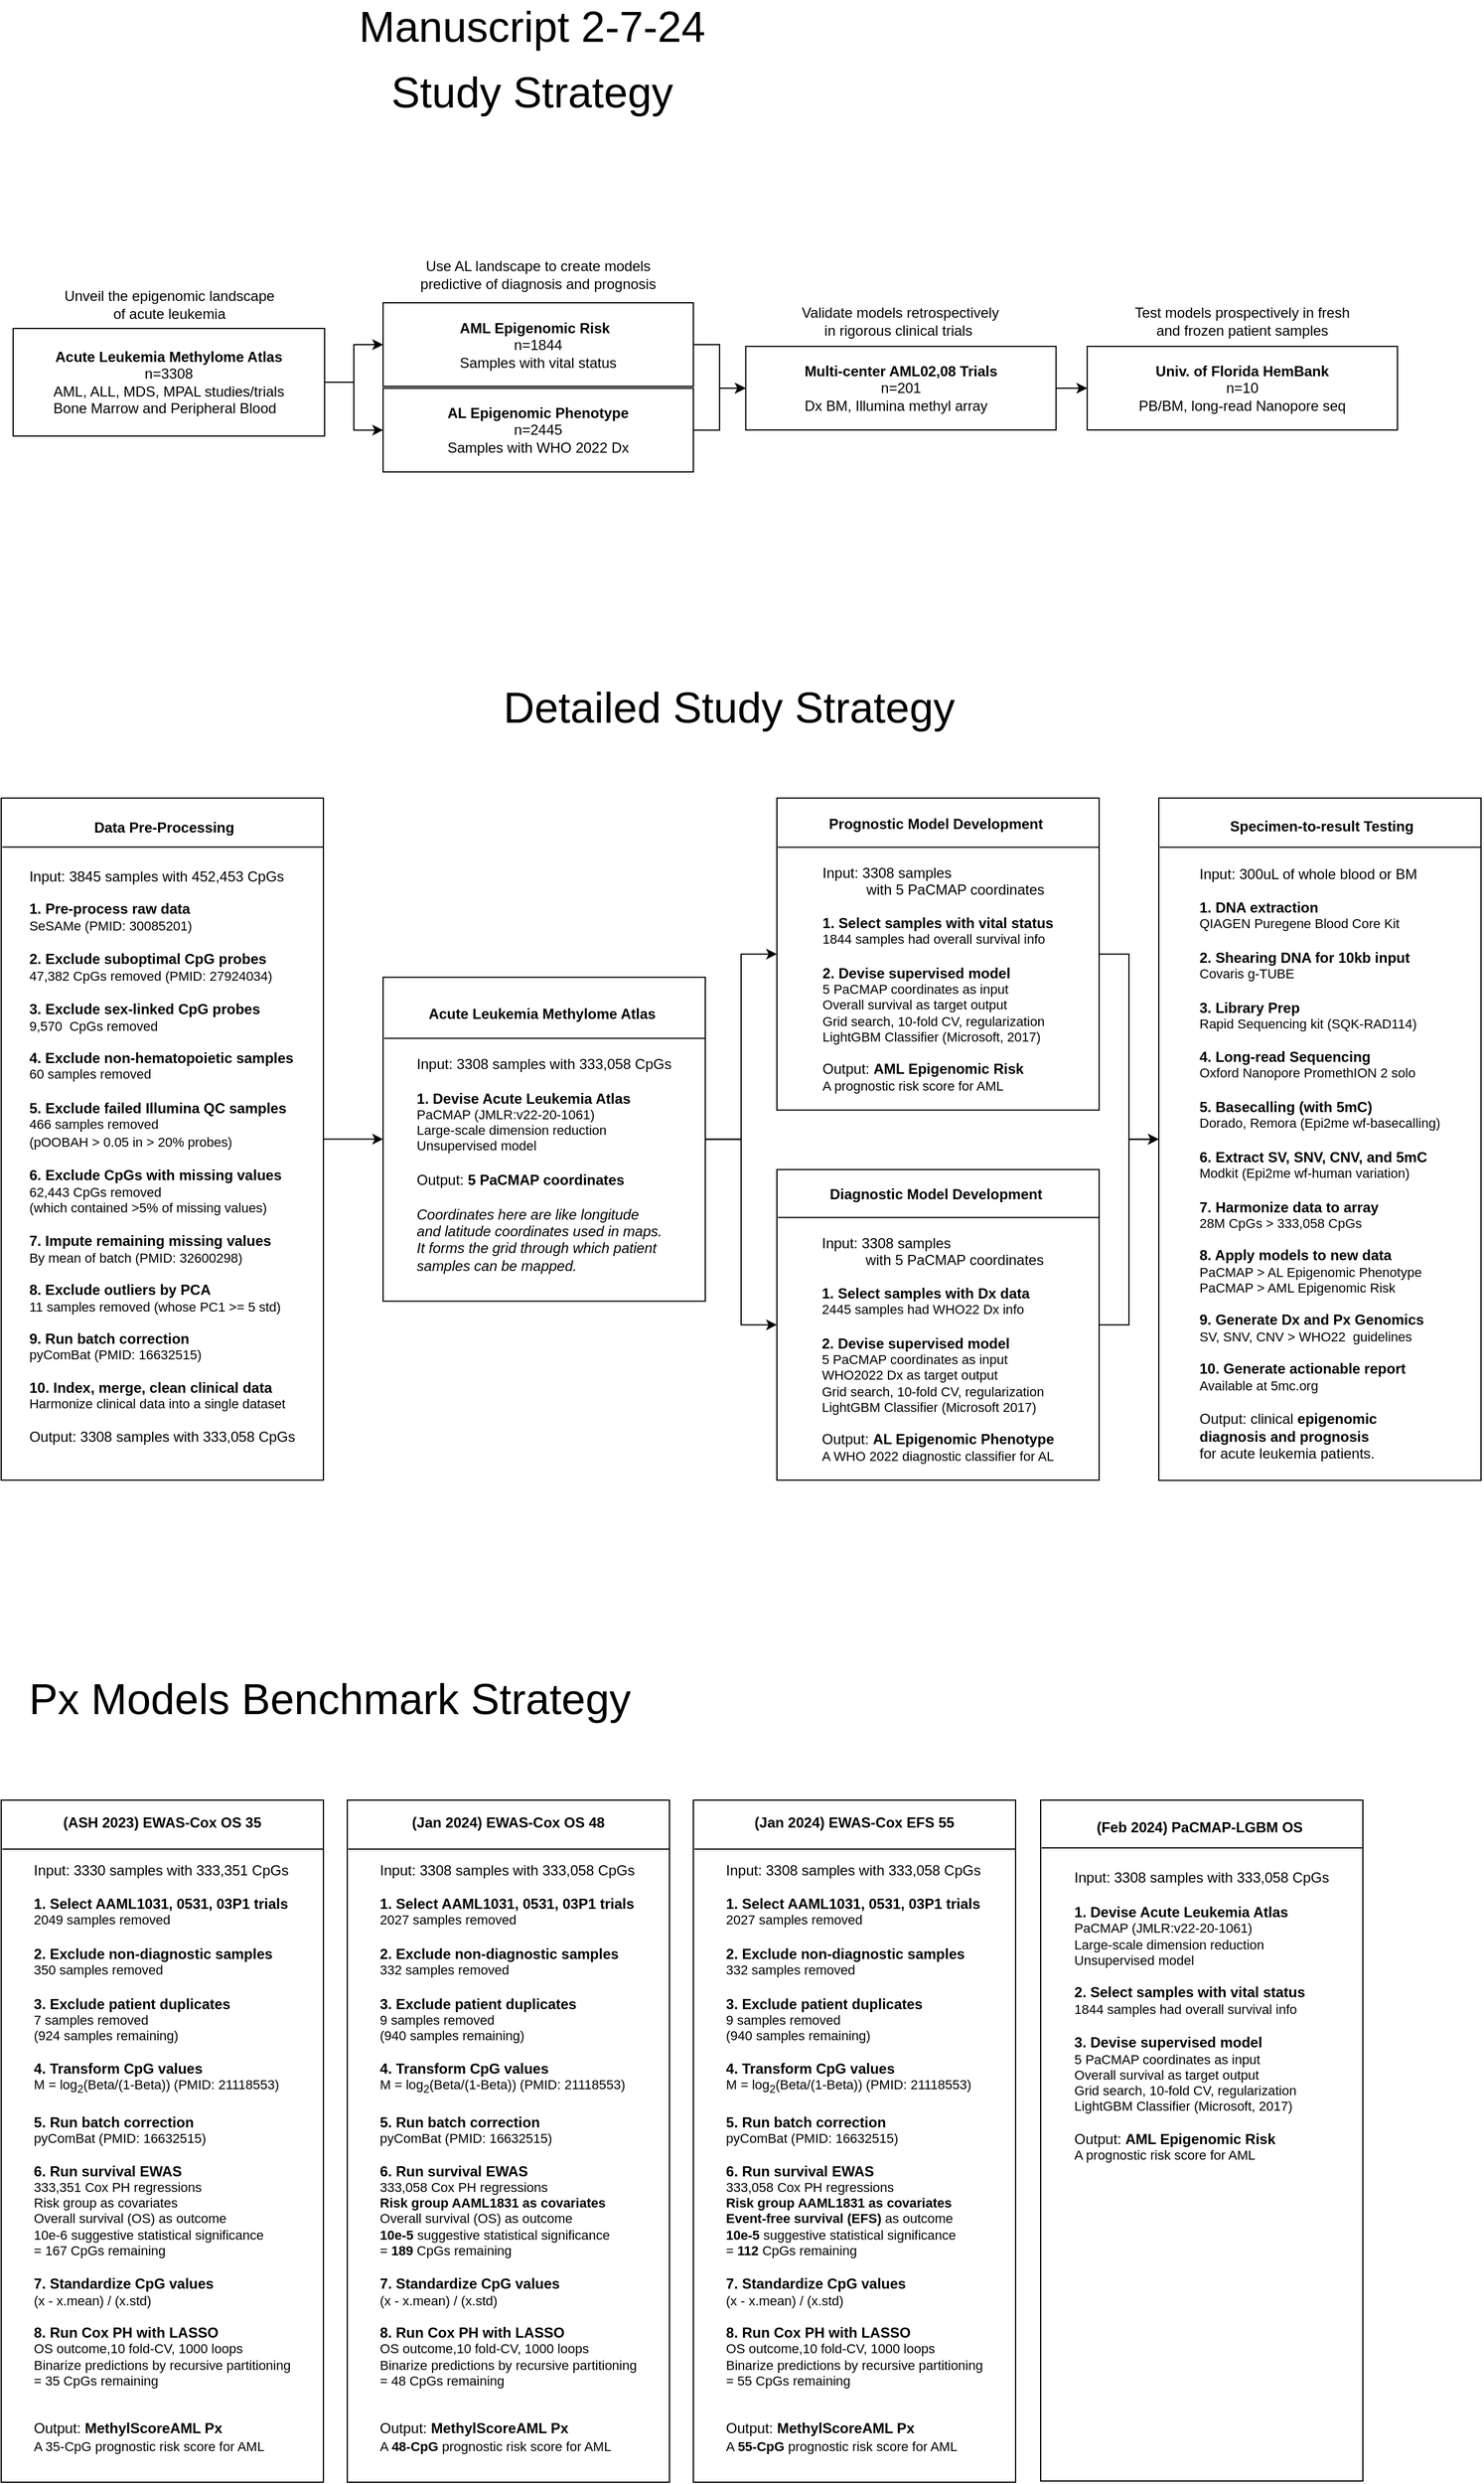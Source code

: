 <mxfile compressed="false" version="23.0.2" type="device">
  <diagram id="prtHgNgQTEPvFCAcTncT" name="Page-1">
    <mxGraphModel dx="-5793" dy="-1764" grid="1" gridSize="10" guides="1" tooltips="1" connect="1" arrows="1" fold="1" page="1" pageScale="1" pageWidth="1169" pageHeight="827" math="1" shadow="0">
      <root>
        <mxCell id="0" />
        <mxCell id="1" parent="0" />
        <mxCell id="RfiaX51ck18fG0xROHYH-11" value="&lt;span style=&quot;font-size: 36px;&quot;&gt;Manuscript 2-7-24&lt;/span&gt;" style="text;html=1;strokeColor=none;fillColor=none;align=center;verticalAlign=middle;whiteSpace=wrap;rounded=0;" parent="1" vertex="1">
          <mxGeometry x="7340" y="2550.0" width="330" height="30" as="geometry" />
        </mxCell>
        <mxCell id="RfiaX51ck18fG0xROHYH-14" value="&lt;span style=&quot;font-size: 36px;&quot;&gt;Study Strategy&lt;/span&gt;" style="text;html=1;strokeColor=none;fillColor=none;align=center;verticalAlign=middle;whiteSpace=wrap;rounded=0;" parent="1" vertex="1">
          <mxGeometry x="7340" y="2605.0" width="330" height="30" as="geometry" />
        </mxCell>
        <mxCell id="RfiaX51ck18fG0xROHYH-56" value="" style="edgeStyle=orthogonalEdgeStyle;rounded=0;orthogonalLoop=1;jettySize=auto;html=1;" parent="1" source="RfiaX51ck18fG0xROHYH-53" target="RfiaX51ck18fG0xROHYH-55" edge="1">
          <mxGeometry relative="1" as="geometry" />
        </mxCell>
        <mxCell id="RfiaX51ck18fG0xROHYH-53" value="&lt;div style=&quot;&quot;&gt;&lt;div style=&quot;&quot;&gt;&lt;div style=&quot;font-size: 11px;&quot;&gt;&lt;span style=&quot;text-align: justify; background-color: initial; font-size: 12px;&quot;&gt;&lt;b&gt;Acute Leukemia Methylome Atlas&lt;/b&gt;&lt;/span&gt;&lt;/div&gt;&lt;div style=&quot;font-size: 11px;&quot;&gt;&lt;span style=&quot;text-align: justify; background-color: initial; font-size: 12px;&quot;&gt;n=3308&lt;/span&gt;&lt;/div&gt;&lt;div style=&quot;font-size: 11px;&quot;&gt;&lt;span style=&quot;text-align: justify; background-color: initial; font-size: 12px;&quot;&gt;AML, ALL, MDS, MPAL studies/trials&lt;/span&gt;&lt;br&gt;&lt;/div&gt;&lt;div style=&quot;text-align: justify;&quot;&gt;&lt;div style=&quot;font-size: 11px;&quot;&gt;&lt;span style=&quot;font-size: 12px;&quot;&gt;Bone Marrow and Peripheral Blood&amp;nbsp;&lt;/span&gt;&lt;/div&gt;&lt;/div&gt;&lt;/div&gt;&lt;/div&gt;" style="rounded=0;whiteSpace=wrap;html=1;align=center;" parent="1" vertex="1">
          <mxGeometry x="7070" y="2817.96" width="261" height="90.09" as="geometry" />
        </mxCell>
        <mxCell id="RfiaX51ck18fG0xROHYH-57" value="" style="edgeStyle=orthogonalEdgeStyle;rounded=0;orthogonalLoop=1;jettySize=auto;html=1;" parent="1" source="RfiaX51ck18fG0xROHYH-53" target="RfiaX51ck18fG0xROHYH-54" edge="1">
          <mxGeometry relative="1" as="geometry" />
        </mxCell>
        <mxCell id="RfiaX51ck18fG0xROHYH-60" value="" style="edgeStyle=orthogonalEdgeStyle;rounded=0;orthogonalLoop=1;jettySize=auto;html=1;" parent="1" source="RfiaX51ck18fG0xROHYH-54" target="RfiaX51ck18fG0xROHYH-58" edge="1">
          <mxGeometry relative="1" as="geometry" />
        </mxCell>
        <mxCell id="RfiaX51ck18fG0xROHYH-54" value="&lt;div style=&quot;&quot;&gt;&lt;div style=&quot;&quot;&gt;&lt;div style=&quot;text-align: justify;&quot;&gt;&lt;b&gt;AML Epigenomic Risk&lt;/b&gt;&lt;/div&gt;&lt;div style=&quot;&quot;&gt;n=1844&lt;b&gt;&lt;br&gt;&lt;/b&gt;&lt;/div&gt;&lt;div style=&quot;font-size: 11px; text-align: left;&quot;&gt;&lt;span style=&quot;font-size: 12px; text-align: justify; background-color: initial;&quot;&gt;Samples with vital status&lt;/span&gt;&lt;/div&gt;&lt;/div&gt;&lt;/div&gt;" style="rounded=0;whiteSpace=wrap;html=1;align=center;" parent="1" vertex="1">
          <mxGeometry x="7380" y="2796.5" width="260" height="70" as="geometry" />
        </mxCell>
        <mxCell id="RfiaX51ck18fG0xROHYH-61" value="" style="edgeStyle=orthogonalEdgeStyle;rounded=0;orthogonalLoop=1;jettySize=auto;html=1;" parent="1" source="RfiaX51ck18fG0xROHYH-55" target="RfiaX51ck18fG0xROHYH-58" edge="1">
          <mxGeometry relative="1" as="geometry" />
        </mxCell>
        <mxCell id="RfiaX51ck18fG0xROHYH-55" value="&lt;div style=&quot;&quot;&gt;&lt;div style=&quot;&quot;&gt;&lt;div style=&quot;font-size: 11px; text-align: justify;&quot;&gt;&lt;b&gt;&lt;font style=&quot;font-size: 12px;&quot;&gt;AL Epigenomic Phenotype&lt;/font&gt;&lt;/b&gt;&lt;/div&gt;&lt;div style=&quot;&quot;&gt;&lt;div style=&quot;&quot;&gt;&lt;span style=&quot;background-color: initial;&quot;&gt;n=2445&lt;/span&gt;&lt;/div&gt;&lt;div style=&quot;&quot;&gt;Samples with WHO 2022 Dx&lt;/div&gt;&lt;/div&gt;&lt;/div&gt;&lt;/div&gt;" style="rounded=0;whiteSpace=wrap;html=1;align=center;" parent="1" vertex="1">
          <mxGeometry x="7380" y="2868.05" width="260" height="70" as="geometry" />
        </mxCell>
        <mxCell id="RfiaX51ck18fG0xROHYH-62" value="" style="edgeStyle=orthogonalEdgeStyle;rounded=0;orthogonalLoop=1;jettySize=auto;html=1;" parent="1" source="RfiaX51ck18fG0xROHYH-58" target="RfiaX51ck18fG0xROHYH-59" edge="1">
          <mxGeometry relative="1" as="geometry" />
        </mxCell>
        <mxCell id="RfiaX51ck18fG0xROHYH-58" value="&lt;div style=&quot;&quot;&gt;&lt;div style=&quot;&quot;&gt;&lt;div style=&quot;font-size: 11px;&quot;&gt;&lt;span style=&quot;font-size: 12px; text-align: justify; background-color: initial;&quot;&gt;&lt;b&gt;Multi-center AML02,08 Trials&lt;/b&gt;&lt;/span&gt;&lt;br&gt;&lt;/div&gt;&lt;div style=&quot;font-size: 11px;&quot;&gt;&lt;span style=&quot;font-size: 12px; text-align: justify; background-color: initial;&quot;&gt;n=201&lt;/span&gt;&lt;/div&gt;&lt;div style=&quot;text-align: justify;&quot;&gt;&lt;div style=&quot;font-size: 11px;&quot;&gt;&lt;font style=&quot;font-size: 12px;&quot;&gt;Dx BM,&amp;nbsp;&lt;/font&gt;&lt;span style=&quot;font-size: 12px; background-color: initial;&quot;&gt;Illumina methyl array&lt;/span&gt;&lt;/div&gt;&lt;/div&gt;&lt;/div&gt;&lt;/div&gt;" style="rounded=0;whiteSpace=wrap;html=1;align=center;" parent="1" vertex="1">
          <mxGeometry x="7683.88" y="2832.96" width="260" height="70" as="geometry" />
        </mxCell>
        <mxCell id="RfiaX51ck18fG0xROHYH-59" value="&lt;div style=&quot;&quot;&gt;&lt;div style=&quot;&quot;&gt;&lt;div style=&quot;&quot;&gt;&lt;b&gt;Univ. of Florida HemBank&lt;/b&gt;&lt;/div&gt;&lt;div style=&quot;&quot;&gt;n=10&lt;/div&gt;&lt;div style=&quot;text-align: justify;&quot;&gt;&lt;div style=&quot;font-size: 11px;&quot;&gt;&lt;font style=&quot;font-size: 12px;&quot;&gt;PB/BM, long-read Nanopore seq&lt;/font&gt;&lt;/div&gt;&lt;/div&gt;&lt;/div&gt;&lt;/div&gt;" style="rounded=0;whiteSpace=wrap;html=1;align=center;" parent="1" vertex="1">
          <mxGeometry x="7970" y="2832.96" width="260" height="70" as="geometry" />
        </mxCell>
        <mxCell id="WusMIFzBygcmgUizYu5A-5" value="" style="edgeStyle=orthogonalEdgeStyle;rounded=0;orthogonalLoop=1;jettySize=auto;html=1;" parent="1" source="RfiaX51ck18fG0xROHYH-67" target="WusMIFzBygcmgUizYu5A-1" edge="1">
          <mxGeometry relative="1" as="geometry" />
        </mxCell>
        <mxCell id="RfiaX51ck18fG0xROHYH-67" value="&lt;div style=&quot;text-align: justify;&quot;&gt;&lt;div&gt;&lt;div style=&quot;text-align: center;&quot;&gt;&lt;b&gt;&lt;font style=&quot;font-size: 12px;&quot;&gt;&amp;nbsp;Data Pre-Processing&lt;/font&gt;&lt;/b&gt;&lt;/div&gt;&lt;/div&gt;&lt;/div&gt;&lt;div style=&quot;text-align: left;&quot;&gt;&lt;br&gt;&lt;/div&gt;&lt;div style=&quot;text-align: left;&quot;&gt;&lt;br&gt;&lt;/div&gt;&lt;div style=&quot;text-align: left;&quot;&gt;&lt;font style=&quot;font-size: 12px;&quot;&gt;Input: 3845 samples with&amp;nbsp;&lt;span style=&quot;background-color: initial;&quot;&gt;452,453 CpGs&lt;/span&gt;&lt;/font&gt;&lt;/div&gt;&lt;div style=&quot;text-align: left;&quot;&gt;&lt;span style=&quot;background-color: initial;&quot;&gt;&lt;br&gt;&lt;/span&gt;&lt;/div&gt;&lt;div style=&quot;text-align: left;&quot;&gt;&lt;font style=&quot;font-size: 12px;&quot;&gt;&lt;b style=&quot;background-color: initial;&quot;&gt;1.&amp;nbsp;&lt;/b&gt;&lt;b style=&quot;background-color: initial;&quot;&gt;&lt;font style=&quot;&quot;&gt;Pre-process raw data&lt;/font&gt;&lt;/b&gt;&lt;/font&gt;&lt;br&gt;&lt;/div&gt;&lt;div&gt;&lt;div style=&quot;text-align: left;&quot;&gt;&lt;span style=&quot;background-color: initial;&quot;&gt;&lt;font style=&quot;font-size: 11px;&quot;&gt;SeSAMe (PMID: 30085201)&lt;/font&gt;&lt;/span&gt;&lt;/div&gt;&lt;div style=&quot;text-align: left;&quot;&gt;&lt;span style=&quot;font-size: 12px;&quot;&gt;&lt;br&gt;&lt;/span&gt;&lt;/div&gt;&lt;div style=&quot;&quot;&gt;&lt;div style=&quot;text-align: left;&quot;&gt;&lt;font style=&quot;font-size: 12px;&quot;&gt;&lt;b style=&quot;&quot;&gt;2.&amp;nbsp;&lt;/b&gt;&lt;b style=&quot;background-color: initial;&quot;&gt;Exclude suboptimal CpG probes&lt;/b&gt;&lt;/font&gt;&lt;/div&gt;&lt;div style=&quot;text-align: left;&quot;&gt;&lt;font style=&quot;font-size: 11px;&quot;&gt;47,382 CpGs removed&amp;nbsp;&lt;span style=&quot;background-color: initial;&quot;&gt;(PMID: 27924034)&lt;/span&gt;&lt;/font&gt;&lt;/div&gt;&lt;div&gt;&lt;span style=&quot;background-color: initial; font-size: 12px;&quot;&gt;&lt;br&gt;&lt;/span&gt;&lt;/div&gt;&lt;div&gt;&lt;div style=&quot;text-align: left;&quot;&gt;&lt;font size=&quot;1&quot;&gt;&lt;b style=&quot;font-size: 12px;&quot;&gt;3.&amp;nbsp;&lt;/b&gt;&lt;/font&gt;&lt;b style=&quot;background-color: initial; font-size: 12px;&quot;&gt;Exclude sex-linked CpG probes&lt;/b&gt;&lt;/div&gt;&lt;div style=&quot;text-align: left;&quot;&gt;&lt;font style=&quot;font-size: 11px;&quot;&gt;9,570&amp;nbsp; CpGs&amp;nbsp;&lt;/font&gt;removed&lt;/div&gt;&lt;/div&gt;&lt;div style=&quot;text-align: left;&quot;&gt;&lt;br&gt;&lt;/div&gt;&lt;div style=&quot;text-align: left;&quot;&gt;&lt;div&gt;&lt;b style=&quot;&quot;&gt;&lt;font style=&quot;font-size: 12px;&quot;&gt;4. Exclude non-hematopoietic samples&lt;/font&gt;&lt;/b&gt;&lt;/div&gt;&lt;div&gt;&lt;font style=&quot;font-size: 11px;&quot;&gt;60 samples&amp;nbsp;&lt;/font&gt;removed&lt;/div&gt;&lt;/div&gt;&lt;div&gt;&lt;span style=&quot;font-size: 12px;&quot;&gt;&lt;br&gt;&lt;/span&gt;&lt;/div&gt;&lt;div&gt;&lt;div style=&quot;text-align: left;&quot;&gt;&lt;font style=&quot;font-size: 12px;&quot;&gt;&lt;b style=&quot;&quot;&gt;5.&amp;nbsp;&lt;/b&gt;&lt;b style=&quot;background-color: initial;&quot;&gt;Exclude failed Illumina QC samples&lt;/b&gt;&lt;/font&gt;&lt;/div&gt;&lt;div style=&quot;text-align: left;&quot;&gt;&lt;font style=&quot;font-size: 11px;&quot;&gt;466 samples&amp;nbsp;&lt;/font&gt;removed&lt;/div&gt;&lt;div style=&quot;text-align: left;&quot;&gt;&lt;font style=&quot;font-size: 11px;&quot;&gt;(pOOBAH &amp;gt; 0.05 in &amp;gt; 20% probes)&lt;/font&gt;&lt;span style=&quot;font-size: 12px;&quot;&gt;&amp;nbsp;&lt;/span&gt;&lt;/div&gt;&lt;/div&gt;&lt;div style=&quot;text-align: left;&quot;&gt;&lt;span style=&quot;font-size: 12px;&quot;&gt;&lt;br&gt;&lt;/span&gt;&lt;/div&gt;&lt;div&gt;&lt;div style=&quot;text-align: left;&quot;&gt;&lt;font style=&quot;font-size: 12px;&quot;&gt;&lt;b style=&quot;&quot;&gt;6.&amp;nbsp;&lt;/b&gt;&lt;b style=&quot;background-color: initial;&quot;&gt;Exclude CpGs with missing values&lt;/b&gt;&lt;/font&gt;&lt;/div&gt;&lt;div style=&quot;text-align: left;&quot;&gt;&lt;font style=&quot;font-size: 11px;&quot;&gt;62,443 CpGs&amp;nbsp;&lt;/font&gt;removed&lt;/div&gt;&lt;div style=&quot;text-align: left;&quot;&gt;&lt;font style=&quot;font-size: 11px;&quot;&gt;(which contained &amp;gt;5% of missing values)&lt;/font&gt;&lt;/div&gt;&lt;/div&gt;&lt;div style=&quot;text-align: left;&quot;&gt;&lt;span style=&quot;font-size: 12px;&quot;&gt;&lt;br&gt;&lt;/span&gt;&lt;/div&gt;&lt;div style=&quot;text-align: left;&quot;&gt;&lt;div&gt;&lt;font size=&quot;1&quot;&gt;&lt;b style=&quot;font-size: 12px;&quot;&gt;7. Impute remaining missing values&lt;/b&gt;&lt;/font&gt;&lt;/div&gt;&lt;div&gt;&lt;font style=&quot;font-size: 11px;&quot;&gt;By mean of batch (PMID: 32600298)&lt;/font&gt;&lt;/div&gt;&lt;div&gt;&lt;br&gt;&lt;/div&gt;&lt;div&gt;&lt;div&gt;&lt;font size=&quot;1&quot;&gt;&lt;b style=&quot;font-size: 12px;&quot;&gt;8. Exclude outliers by PCA&lt;/b&gt;&lt;/font&gt;&lt;/div&gt;&lt;div&gt;11 samples&amp;nbsp;removed&lt;span style=&quot;background-color: initial;&quot;&gt;&amp;nbsp;&lt;/span&gt;&lt;span style=&quot;background-color: initial;&quot;&gt;(whose PC1 &amp;gt;= 5 std)&lt;/span&gt;&lt;/div&gt;&lt;/div&gt;&lt;div&gt;&lt;br&gt;&lt;/div&gt;&lt;div&gt;&lt;div&gt;&lt;font size=&quot;1&quot;&gt;&lt;b style=&quot;font-size: 12px;&quot;&gt;9. Run batch correction&lt;/b&gt;&lt;/font&gt;&lt;/div&gt;&lt;/div&gt;&lt;div&gt;&lt;font style=&quot;font-size: 11px;&quot;&gt;pyComBat (PMID: 16632515)&lt;/font&gt;&lt;/div&gt;&lt;div&gt;&lt;br&gt;&lt;/div&gt;&lt;div&gt;&lt;div&gt;&lt;font size=&quot;1&quot;&gt;&lt;b style=&quot;font-size: 12px;&quot;&gt;10. Index, merge, clean clinical data&lt;/b&gt;&lt;/font&gt;&lt;/div&gt;&lt;div&gt;Harmonize clinical data into a single dataset&lt;/div&gt;&lt;/div&gt;&lt;div&gt;&lt;br&gt;&lt;/div&gt;&lt;div&gt;&lt;font style=&quot;font-size: 12px;&quot;&gt;Output: 3308 samples with 333,058 CpGs&lt;/font&gt;&lt;/div&gt;&lt;div&gt;&lt;br&gt;&lt;/div&gt;&lt;/div&gt;&lt;/div&gt;&lt;/div&gt;" style="rounded=0;whiteSpace=wrap;html=1;fontSize=11;align=center;" parent="1" vertex="1">
          <mxGeometry x="7060" y="3211.13" width="270" height="571" as="geometry" />
        </mxCell>
        <mxCell id="RfiaX51ck18fG0xROHYH-68" value="" style="endArrow=none;html=1;rounded=0;fontSize=12;" parent="1" edge="1">
          <mxGeometry width="50" height="50" relative="1" as="geometry">
            <mxPoint x="7060.88" y="3252.13" as="sourcePoint" />
            <mxPoint x="7330" y="3252.13" as="targetPoint" />
          </mxGeometry>
        </mxCell>
        <mxCell id="RfiaX51ck18fG0xROHYH-69" style="edgeStyle=orthogonalEdgeStyle;rounded=0;orthogonalLoop=1;jettySize=auto;html=1;exitX=0.5;exitY=1;exitDx=0;exitDy=0;" parent="1" source="RfiaX51ck18fG0xROHYH-67" target="RfiaX51ck18fG0xROHYH-67" edge="1">
          <mxGeometry relative="1" as="geometry" />
        </mxCell>
        <mxCell id="JzanWbyPBiSka4KLxT4m-13" value="" style="edgeStyle=orthogonalEdgeStyle;rounded=0;orthogonalLoop=1;jettySize=auto;html=1;" parent="1" source="WusMIFzBygcmgUizYu5A-1" target="RfiaX51ck18fG0xROHYH-70" edge="1">
          <mxGeometry relative="1" as="geometry" />
        </mxCell>
        <mxCell id="JzanWbyPBiSka4KLxT4m-16" value="" style="edgeStyle=orthogonalEdgeStyle;rounded=0;orthogonalLoop=1;jettySize=auto;html=1;" parent="1" source="RfiaX51ck18fG0xROHYH-70" target="JzanWbyPBiSka4KLxT4m-8" edge="1">
          <mxGeometry relative="1" as="geometry" />
        </mxCell>
        <mxCell id="RfiaX51ck18fG0xROHYH-70" value="&lt;div style=&quot;text-align: justify;&quot;&gt;&lt;div style=&quot;text-align: center;&quot;&gt;&lt;b style=&quot;font-size: 12px;&quot;&gt;Prognostic Model Development&amp;nbsp;&lt;/b&gt;&lt;br&gt;&lt;/div&gt;&lt;/div&gt;&lt;div style=&quot;text-align: left;&quot;&gt;&lt;br&gt;&lt;/div&gt;&lt;div style=&quot;text-align: left;&quot;&gt;&lt;br&gt;&lt;/div&gt;&lt;div style=&quot;text-align: left;&quot;&gt;&lt;font style=&quot;font-size: 12px;&quot;&gt;Input: 3308 samples&lt;/font&gt;&lt;/div&gt;&lt;div style=&quot;text-align: left;&quot;&gt;&lt;font style=&quot;font-size: 12px;&quot;&gt;&lt;span style=&quot;white-space: pre;&quot;&gt;&#x9;&lt;/span&gt;&amp;nbsp; &amp;nbsp;with 5 PaCMAP coordinates&amp;nbsp;&lt;/font&gt;&lt;/div&gt;&lt;div style=&quot;text-align: left;&quot;&gt;&lt;span style=&quot;background-color: initial;&quot;&gt;&lt;br&gt;&lt;/span&gt;&lt;/div&gt;&lt;div style=&quot;text-align: left;&quot;&gt;&lt;font style=&quot;font-size: 12px;&quot;&gt;&lt;b style=&quot;background-color: initial;&quot;&gt;1. Select samples with vital status&lt;/b&gt;&lt;/font&gt;&lt;br&gt;&lt;/div&gt;&lt;div&gt;&lt;div style=&quot;text-align: left;&quot;&gt;&lt;span style=&quot;background-color: initial;&quot;&gt;1844 samples had overall survival info&lt;/span&gt;&lt;br&gt;&lt;/div&gt;&lt;div style=&quot;text-align: left;&quot;&gt;&lt;span style=&quot;font-size: 12px;&quot;&gt;&lt;br&gt;&lt;/span&gt;&lt;/div&gt;&lt;div style=&quot;&quot;&gt;&lt;div style=&quot;text-align: left;&quot;&gt;&lt;font style=&quot;font-size: 12px;&quot;&gt;&lt;b style=&quot;&quot;&gt;2. Devise supervised model&lt;/b&gt;&lt;/font&gt;&lt;/div&gt;&lt;div&gt;&lt;div style=&quot;text-align: left;&quot;&gt;5 PaCMAP coordinates as input&lt;/div&gt;&lt;/div&gt;&lt;div style=&quot;text-align: left;&quot;&gt;Overall survival as target output&lt;/div&gt;&lt;div style=&quot;text-align: left;&quot;&gt;Grid search, 10-fold CV, regularization&lt;/div&gt;&lt;div style=&quot;text-align: left;&quot;&gt;LightGBM Classifier (Microsoft, 2017)&lt;/div&gt;&lt;div style=&quot;text-align: left;&quot;&gt;&lt;div&gt;&lt;br&gt;&lt;/div&gt;&lt;div&gt;&lt;font style=&quot;background-color: initial; font-size: 12px;&quot;&gt;Output:&amp;nbsp;&lt;/font&gt;&lt;b style=&quot;background-color: initial; font-size: 12px; text-align: center;&quot;&gt;AML Epigenomic Risk&lt;/b&gt;&lt;br&gt;&lt;/div&gt;&lt;div&gt;A prognostic risk score for AML&lt;/div&gt;&lt;/div&gt;&lt;/div&gt;&lt;/div&gt;" style="rounded=0;whiteSpace=wrap;html=1;fontSize=11;align=center;" parent="1" vertex="1">
          <mxGeometry x="7710" y="3211.13" width="270" height="261.18" as="geometry" />
        </mxCell>
        <mxCell id="RfiaX51ck18fG0xROHYH-71" value="" style="endArrow=none;html=1;rounded=0;fontSize=12;" parent="1" edge="1">
          <mxGeometry width="50" height="50" relative="1" as="geometry">
            <mxPoint x="7710.88" y="3252.31" as="sourcePoint" />
            <mxPoint x="7980" y="3252.31" as="targetPoint" />
          </mxGeometry>
        </mxCell>
        <mxCell id="RfiaX51ck18fG0xROHYH-74" value="&lt;span style=&quot;font-size: 36px;&quot;&gt;Detailed Study Strategy&lt;/span&gt;" style="text;html=1;strokeColor=none;fillColor=none;align=center;verticalAlign=middle;whiteSpace=wrap;rounded=0;" parent="1" vertex="1">
          <mxGeometry x="7460" y="3120" width="420" height="30" as="geometry" />
        </mxCell>
        <mxCell id="O-bsByhJzpPo9jhtWd-1-15" value="Unveil the epigenomic landscape of acute leukemia" style="text;html=1;strokeColor=none;fillColor=none;align=center;verticalAlign=middle;whiteSpace=wrap;rounded=0;" parent="1" vertex="1">
          <mxGeometry x="7109.63" y="2782.96" width="181.75" height="30" as="geometry" />
        </mxCell>
        <mxCell id="O-bsByhJzpPo9jhtWd-1-16" value="Use AL landscape to create models predictive of diagnosis and prognosis" style="text;html=1;strokeColor=none;fillColor=none;align=center;verticalAlign=middle;whiteSpace=wrap;rounded=0;" parent="1" vertex="1">
          <mxGeometry x="7390" y="2750" width="240" height="45" as="geometry" />
        </mxCell>
        <mxCell id="O-bsByhJzpPo9jhtWd-1-17" value="Validate models retrospectively in rigorous clinical trials&amp;nbsp;" style="text;html=1;strokeColor=none;fillColor=none;align=center;verticalAlign=middle;whiteSpace=wrap;rounded=0;" parent="1" vertex="1">
          <mxGeometry x="7725.26" y="2796.5" width="177.24" height="30" as="geometry" />
        </mxCell>
        <mxCell id="O-bsByhJzpPo9jhtWd-1-18" value="Test models prospectively in fresh and frozen patient samples" style="text;html=1;strokeColor=none;fillColor=none;align=center;verticalAlign=middle;whiteSpace=wrap;rounded=0;" parent="1" vertex="1">
          <mxGeometry x="8000" y="2796.5" width="200" height="30" as="geometry" />
        </mxCell>
        <mxCell id="JzanWbyPBiSka4KLxT4m-12" value="" style="edgeStyle=orthogonalEdgeStyle;rounded=0;orthogonalLoop=1;jettySize=auto;html=1;" parent="1" source="WusMIFzBygcmgUizYu5A-1" target="JzanWbyPBiSka4KLxT4m-4" edge="1">
          <mxGeometry relative="1" as="geometry" />
        </mxCell>
        <mxCell id="WusMIFzBygcmgUizYu5A-1" value="&lt;div style=&quot;text-align: justify;&quot;&gt;&lt;div style=&quot;text-align: center;&quot;&gt;&lt;b style=&quot;font-size: 12px;&quot;&gt;Acute Leukemia Methylome Atlas&amp;nbsp;&lt;/b&gt;&lt;br&gt;&lt;/div&gt;&lt;div style=&quot;text-align: center;&quot;&gt;&lt;b style=&quot;font-size: 12px;&quot;&gt;&lt;br&gt;&lt;/b&gt;&lt;/div&gt;&lt;/div&gt;&lt;div style=&quot;text-align: left;&quot;&gt;&lt;br&gt;&lt;/div&gt;&lt;div style=&quot;text-align: left;&quot;&gt;&lt;font style=&quot;font-size: 12px;&quot;&gt;Input: 3308 samples with 333,058 CpGs&lt;/font&gt;&lt;/div&gt;&lt;div&gt;&lt;div style=&quot;&quot;&gt;&lt;div&gt;&lt;span style=&quot;background-color: initial; font-size: 12px;&quot;&gt;&lt;br&gt;&lt;/span&gt;&lt;/div&gt;&lt;div&gt;&lt;div style=&quot;text-align: left;&quot;&gt;&lt;font size=&quot;1&quot;&gt;&lt;b style=&quot;font-size: 12px;&quot;&gt;1. Devise Acute Leukemia Atlas&lt;/b&gt;&lt;/font&gt;&lt;/div&gt;&lt;div style=&quot;text-align: left;&quot;&gt;PaCMAP (JMLR:v22-20-1061)&lt;/div&gt;&lt;div style=&quot;text-align: left;&quot;&gt;&lt;span style=&quot;background-color: initial;&quot;&gt;&lt;font style=&quot;font-size: 11px;&quot;&gt;Large-scale dimension reduction&lt;/font&gt;&lt;/span&gt;&lt;/div&gt;&lt;/div&gt;&lt;div style=&quot;text-align: left;&quot;&gt;Unsupervised model&lt;/div&gt;&lt;div style=&quot;text-align: left;&quot;&gt;&lt;div&gt;&lt;font style=&quot;background-color: initial; font-size: 12px;&quot;&gt;&lt;br&gt;&lt;/font&gt;&lt;/div&gt;&lt;div&gt;&lt;font style=&quot;background-color: initial; font-size: 12px;&quot;&gt;Output:&amp;nbsp;&lt;/font&gt;&lt;b style=&quot;background-color: initial; font-size: 12px; text-align: center;&quot;&gt;5 PaCMAP coordinates&lt;/b&gt;&lt;br&gt;&lt;/div&gt;&lt;/div&gt;&lt;div style=&quot;text-align: left;&quot;&gt;&lt;div&gt;&lt;b style=&quot;background-color: initial; font-size: 12px; text-align: center;&quot;&gt;&lt;br&gt;&lt;/b&gt;&lt;/div&gt;&lt;div&gt;&lt;span style=&quot;font-size: 12px;&quot;&gt;&lt;i&gt;Coordinates here are like longitude&lt;/i&gt;&lt;/span&gt;&lt;/div&gt;&lt;div&gt;&lt;i&gt;&lt;span style=&quot;font-size: 12px;&quot;&gt;and&amp;nbsp;&lt;/span&gt;&lt;span style=&quot;font-size: 12px; background-color: initial;&quot;&gt;latitude coordinates used in maps.&amp;nbsp;&lt;/span&gt;&lt;/i&gt;&lt;/div&gt;&lt;div&gt;&lt;i&gt;&lt;span style=&quot;font-size: 12px; background-color: initial;&quot;&gt;It forms the grid through which&lt;/span&gt;&lt;/i&gt;&lt;i style=&quot;background-color: initial;&quot;&gt;&lt;span style=&quot;background-color: initial; font-size: 12px;&quot;&gt;&amp;nbsp;patient&amp;nbsp;&lt;/span&gt;&lt;/i&gt;&lt;/div&gt;&lt;div&gt;&lt;i style=&quot;background-color: initial;&quot;&gt;&lt;span style=&quot;background-color: initial; font-size: 12px;&quot;&gt;samples can be&amp;nbsp;&lt;/span&gt;&lt;/i&gt;&lt;i style=&quot;background-color: initial;&quot;&gt;&lt;span style=&quot;background-color: initial; font-size: 12px;&quot;&gt;mapped.&lt;/span&gt;&lt;/i&gt;&lt;/div&gt;&lt;/div&gt;&lt;/div&gt;&lt;/div&gt;" style="rounded=0;whiteSpace=wrap;html=1;fontSize=11;align=center;" parent="1" vertex="1">
          <mxGeometry x="7380" y="3361.14" width="270" height="271.15" as="geometry" />
        </mxCell>
        <mxCell id="WusMIFzBygcmgUizYu5A-4" value="" style="endArrow=none;html=1;rounded=0;fontSize=12;" parent="1" edge="1">
          <mxGeometry width="50" height="50" relative="1" as="geometry">
            <mxPoint x="7380.88" y="3412.31" as="sourcePoint" />
            <mxPoint x="7650" y="3412.31" as="targetPoint" />
          </mxGeometry>
        </mxCell>
        <mxCell id="JzanWbyPBiSka4KLxT4m-17" value="" style="edgeStyle=orthogonalEdgeStyle;rounded=0;orthogonalLoop=1;jettySize=auto;html=1;" parent="1" source="JzanWbyPBiSka4KLxT4m-4" target="JzanWbyPBiSka4KLxT4m-8" edge="1">
          <mxGeometry relative="1" as="geometry" />
        </mxCell>
        <mxCell id="JzanWbyPBiSka4KLxT4m-4" value="&lt;div style=&quot;text-align: justify;&quot;&gt;&lt;div style=&quot;text-align: center;&quot;&gt;&lt;b style=&quot;font-size: 12px;&quot;&gt;Diagnostic Model Development&amp;nbsp;&lt;/b&gt;&lt;br&gt;&lt;/div&gt;&lt;/div&gt;&lt;div style=&quot;text-align: left;&quot;&gt;&lt;br&gt;&lt;/div&gt;&lt;div style=&quot;text-align: left;&quot;&gt;&lt;br&gt;&lt;/div&gt;&lt;div style=&quot;text-align: left;&quot;&gt;&lt;font style=&quot;font-size: 12px;&quot;&gt;Input: 3308 samples&lt;/font&gt;&lt;/div&gt;&lt;div style=&quot;text-align: left;&quot;&gt;&lt;font style=&quot;font-size: 12px;&quot;&gt;&lt;span style=&quot;white-space: pre;&quot;&gt;&#x9;&lt;/span&gt;&amp;nbsp; &amp;nbsp;with 5 PaCMAP coordinates&amp;nbsp;&lt;/font&gt;&lt;/div&gt;&lt;div style=&quot;text-align: left;&quot;&gt;&lt;span style=&quot;background-color: initial;&quot;&gt;&lt;br&gt;&lt;/span&gt;&lt;/div&gt;&lt;div style=&quot;text-align: left;&quot;&gt;&lt;font style=&quot;font-size: 12px;&quot;&gt;&lt;b style=&quot;background-color: initial;&quot;&gt;1. Select samples with Dx data&lt;/b&gt;&lt;/font&gt;&lt;br&gt;&lt;/div&gt;&lt;div&gt;&lt;div style=&quot;text-align: left;&quot;&gt;&lt;span style=&quot;background-color: initial;&quot;&gt;2445 samples had WHO22 Dx info&lt;/span&gt;&lt;br&gt;&lt;/div&gt;&lt;div style=&quot;text-align: left;&quot;&gt;&lt;span style=&quot;font-size: 12px;&quot;&gt;&lt;br&gt;&lt;/span&gt;&lt;/div&gt;&lt;div style=&quot;&quot;&gt;&lt;div style=&quot;text-align: left;&quot;&gt;&lt;font style=&quot;font-size: 12px;&quot;&gt;&lt;b style=&quot;&quot;&gt;2. Devise supervised model&lt;/b&gt;&lt;/font&gt;&lt;/div&gt;&lt;div&gt;&lt;div style=&quot;text-align: left;&quot;&gt;5 PaCMAP coordinates as input&lt;/div&gt;&lt;/div&gt;&lt;div style=&quot;text-align: left;&quot;&gt;WHO2022 Dx as target output&lt;/div&gt;&lt;div style=&quot;text-align: left;&quot;&gt;Grid search, 10-fold CV, regularization&lt;/div&gt;&lt;div style=&quot;text-align: left;&quot;&gt;LightGBM Classifier (Microsoft 2017)&lt;/div&gt;&lt;div style=&quot;text-align: left;&quot;&gt;&lt;div&gt;&lt;br&gt;&lt;/div&gt;&lt;div&gt;&lt;font style=&quot;background-color: initial; font-size: 12px;&quot;&gt;Output:&amp;nbsp;&lt;/font&gt;&lt;b style=&quot;background-color: initial; font-size: 12px; text-align: center;&quot;&gt;AL Epigenomic Phenotype&lt;/b&gt;&lt;br&gt;&lt;/div&gt;&lt;div&gt;A WHO 2022 diagnostic classifier for AL&lt;/div&gt;&lt;/div&gt;&lt;/div&gt;&lt;/div&gt;" style="rounded=0;whiteSpace=wrap;html=1;fontSize=11;align=center;" parent="1" vertex="1">
          <mxGeometry x="7710" y="3522.13" width="270" height="260" as="geometry" />
        </mxCell>
        <mxCell id="JzanWbyPBiSka4KLxT4m-5" value="" style="endArrow=none;html=1;rounded=0;fontSize=12;" parent="1" edge="1">
          <mxGeometry width="50" height="50" relative="1" as="geometry">
            <mxPoint x="7710.88" y="3562.31" as="sourcePoint" />
            <mxPoint x="7980" y="3562.31" as="targetPoint" />
          </mxGeometry>
        </mxCell>
        <mxCell id="JzanWbyPBiSka4KLxT4m-8" value="&lt;div style=&quot;text-align: justify;&quot;&gt;&lt;div&gt;&lt;div style=&quot;text-align: center;&quot;&gt;&lt;b&gt;&lt;font style=&quot;font-size: 12px;&quot;&gt;&amp;nbsp;Specimen-to-result Testing&lt;/font&gt;&lt;/b&gt;&lt;/div&gt;&lt;/div&gt;&lt;/div&gt;&lt;div style=&quot;text-align: left;&quot;&gt;&lt;br&gt;&lt;/div&gt;&lt;div style=&quot;text-align: left;&quot;&gt;&lt;br&gt;&lt;/div&gt;&lt;div style=&quot;text-align: left;&quot;&gt;&lt;font style=&quot;font-size: 12px;&quot;&gt;Input: 300uL of whole blood or BM&lt;/font&gt;&lt;/div&gt;&lt;div style=&quot;text-align: left;&quot;&gt;&lt;span style=&quot;background-color: initial;&quot;&gt;&lt;br&gt;&lt;/span&gt;&lt;/div&gt;&lt;div style=&quot;text-align: left;&quot;&gt;&lt;font style=&quot;font-size: 12px;&quot;&gt;&lt;b style=&quot;background-color: initial;&quot;&gt;1.&amp;nbsp;&lt;/b&gt;&lt;b style=&quot;background-color: initial;&quot;&gt;&lt;font style=&quot;&quot;&gt;DNA extraction&lt;/font&gt;&lt;/b&gt;&lt;/font&gt;&lt;br&gt;&lt;/div&gt;&lt;div&gt;&lt;div style=&quot;text-align: left;&quot;&gt;QIAGEN Puregene Blood Core Kit&lt;/div&gt;&lt;div style=&quot;text-align: left;&quot;&gt;&lt;span style=&quot;font-size: 12px;&quot;&gt;&lt;br&gt;&lt;/span&gt;&lt;/div&gt;&lt;div style=&quot;&quot;&gt;&lt;div style=&quot;text-align: left;&quot;&gt;&lt;font style=&quot;font-size: 12px;&quot;&gt;&lt;b style=&quot;&quot;&gt;2. Shearing DNA for 10kb input&lt;/b&gt;&lt;/font&gt;&lt;/div&gt;&lt;div style=&quot;text-align: left;&quot;&gt;Covaris g-TUBE&lt;/div&gt;&lt;div&gt;&lt;span style=&quot;background-color: initial; font-size: 12px;&quot;&gt;&lt;br&gt;&lt;/span&gt;&lt;/div&gt;&lt;div&gt;&lt;div style=&quot;text-align: left;&quot;&gt;&lt;font size=&quot;1&quot;&gt;&lt;b style=&quot;font-size: 12px;&quot;&gt;3.&amp;nbsp;&lt;/b&gt;&lt;/font&gt;&lt;b style=&quot;background-color: initial; font-size: 12px;&quot;&gt;Library Prep&lt;/b&gt;&lt;/div&gt;&lt;div style=&quot;text-align: left;&quot;&gt;Rapid Sequencing kit (SQK-RAD114)&lt;/div&gt;&lt;/div&gt;&lt;div style=&quot;text-align: left;&quot;&gt;&lt;br&gt;&lt;/div&gt;&lt;div style=&quot;text-align: left;&quot;&gt;&lt;div&gt;&lt;b style=&quot;&quot;&gt;&lt;font style=&quot;font-size: 12px;&quot;&gt;4. Long-read Sequencing&lt;/font&gt;&lt;/b&gt;&lt;/div&gt;&lt;div&gt;Oxford Nanopore PromethION 2 solo&lt;/div&gt;&lt;/div&gt;&lt;div&gt;&lt;span style=&quot;font-size: 12px;&quot;&gt;&lt;br&gt;&lt;/span&gt;&lt;/div&gt;&lt;div&gt;&lt;div style=&quot;text-align: left;&quot;&gt;&lt;font style=&quot;font-size: 12px;&quot;&gt;&lt;b style=&quot;&quot;&gt;5. &lt;/b&gt;&lt;b style=&quot;background-color: initial;&quot;&gt;Basecalling (with 5mC)&lt;/b&gt;&lt;/font&gt;&lt;/div&gt;&lt;div style=&quot;text-align: left;&quot;&gt;Dorado, Remora (Epi2me wf-basecalling)&lt;/div&gt;&lt;/div&gt;&lt;div style=&quot;text-align: left;&quot;&gt;&lt;span style=&quot;font-size: 12px;&quot;&gt;&lt;br&gt;&lt;/span&gt;&lt;/div&gt;&lt;div&gt;&lt;div style=&quot;text-align: left;&quot;&gt;&lt;font style=&quot;font-size: 12px;&quot;&gt;&lt;b style=&quot;&quot;&gt;6. Extract SV, SNV, CNV, and 5mC&lt;/b&gt;&lt;/font&gt;&lt;/div&gt;&lt;div style=&quot;text-align: left;&quot;&gt;Modkit (Epi2me wf-human variation)&lt;/div&gt;&lt;/div&gt;&lt;div style=&quot;text-align: left;&quot;&gt;&lt;span style=&quot;font-size: 12px;&quot;&gt;&lt;br&gt;&lt;/span&gt;&lt;/div&gt;&lt;div style=&quot;text-align: left;&quot;&gt;&lt;div&gt;&lt;font size=&quot;1&quot;&gt;&lt;b style=&quot;font-size: 12px;&quot;&gt;7. Harmonize data to array&lt;/b&gt;&lt;/font&gt;&lt;/div&gt;&lt;div&gt;28M CpGs &amp;gt; 333,058 CpGs&lt;/div&gt;&lt;div&gt;&lt;br&gt;&lt;/div&gt;&lt;div&gt;&lt;div&gt;&lt;font size=&quot;1&quot;&gt;&lt;b style=&quot;font-size: 12px;&quot;&gt;8. Apply models to new data&lt;/b&gt;&lt;/font&gt;&lt;/div&gt;&lt;div&gt;PaCMAP &amp;gt; AL Epigenomic Phenotype&lt;/div&gt;&lt;/div&gt;&lt;div&gt;PaCMAP &amp;gt; AML Epigenomic Risk&lt;/div&gt;&lt;div&gt;&lt;br&gt;&lt;/div&gt;&lt;div&gt;&lt;div&gt;&lt;font size=&quot;1&quot;&gt;&lt;b style=&quot;font-size: 12px;&quot;&gt;9. Generate Dx and Px Genomics&lt;/b&gt;&lt;/font&gt;&lt;/div&gt;&lt;/div&gt;&lt;div&gt;SV, SNV, CNV &amp;gt; WHO22&amp;nbsp; guidelines&lt;/div&gt;&lt;div&gt;&lt;br&gt;&lt;/div&gt;&lt;div&gt;&lt;div&gt;&lt;font size=&quot;1&quot;&gt;&lt;b style=&quot;font-size: 12px;&quot;&gt;10. Generate actionable report&lt;/b&gt;&lt;/font&gt;&lt;/div&gt;&lt;div&gt;Available at 5mc.org&lt;/div&gt;&lt;/div&gt;&lt;div&gt;&lt;span style=&quot;font-size: 12px; background-color: initial;&quot;&gt;&lt;br&gt;&lt;/span&gt;&lt;/div&gt;&lt;div&gt;&lt;span style=&quot;font-size: 12px; background-color: initial;&quot;&gt;Output: clinical&lt;/span&gt;&lt;b style=&quot;background-color: initial; font-size: 12px;&quot;&gt;&amp;nbsp;epigenomic&amp;nbsp;&lt;/b&gt;&lt;/div&gt;&lt;div&gt;&lt;font style=&quot;font-size: 12px;&quot;&gt;&lt;b&gt;diagnosis and prognosis&amp;nbsp;&lt;/b&gt;&lt;/font&gt;&lt;/div&gt;&lt;div&gt;&lt;span style=&quot;font-size: 12px;&quot;&gt;for acute leukemia patients.&lt;/span&gt;&lt;/div&gt;&lt;/div&gt;&lt;/div&gt;&lt;/div&gt;" style="rounded=0;whiteSpace=wrap;html=1;fontSize=11;align=center;" parent="1" vertex="1">
          <mxGeometry x="8030" y="3211.13" width="270" height="571.18" as="geometry" />
        </mxCell>
        <mxCell id="JzanWbyPBiSka4KLxT4m-9" value="" style="endArrow=none;html=1;rounded=0;fontSize=12;" parent="1" edge="1">
          <mxGeometry width="50" height="50" relative="1" as="geometry">
            <mxPoint x="8030.88" y="3252.31" as="sourcePoint" />
            <mxPoint x="8300" y="3252.31" as="targetPoint" />
          </mxGeometry>
        </mxCell>
        <mxCell id="JzanWbyPBiSka4KLxT4m-10" style="edgeStyle=orthogonalEdgeStyle;rounded=0;orthogonalLoop=1;jettySize=auto;html=1;exitX=0.5;exitY=1;exitDx=0;exitDy=0;" parent="1" source="JzanWbyPBiSka4KLxT4m-8" target="JzanWbyPBiSka4KLxT4m-8" edge="1">
          <mxGeometry relative="1" as="geometry" />
        </mxCell>
        <mxCell id="JzanWbyPBiSka4KLxT4m-18" value="&lt;div style=&quot;text-align: justify;&quot;&gt;&lt;div style=&quot;text-align: center;&quot;&gt;&lt;b style=&quot;font-size: 12px;&quot;&gt;(Jan 2024) EWAS-Cox OS 48&lt;/b&gt;&lt;br&gt;&lt;/div&gt;&lt;/div&gt;&lt;div style=&quot;text-align: left;&quot;&gt;&lt;br&gt;&lt;/div&gt;&lt;div style=&quot;text-align: left;&quot;&gt;&lt;br&gt;&lt;/div&gt;&lt;div style=&quot;text-align: left;&quot;&gt;&lt;font style=&quot;font-size: 12px;&quot;&gt;Input: 3308 samples with 333,058 CpGs&lt;/font&gt;&lt;/div&gt;&lt;div style=&quot;text-align: left;&quot;&gt;&lt;span style=&quot;background-color: initial;&quot;&gt;&lt;br&gt;&lt;/span&gt;&lt;/div&gt;&lt;div style=&quot;text-align: left;&quot;&gt;&lt;font style=&quot;font-size: 12px;&quot;&gt;&lt;b style=&quot;background-color: initial;&quot;&gt;1. Select AAML1031, 0531, 03P1 trials&lt;/b&gt;&lt;/font&gt;&lt;br&gt;&lt;/div&gt;&lt;div&gt;&lt;div style=&quot;text-align: left;&quot;&gt;&lt;span style=&quot;background-color: initial;&quot;&gt;2027 samples&amp;nbsp;&lt;/span&gt;removed&lt;br&gt;&lt;/div&gt;&lt;div style=&quot;text-align: left;&quot;&gt;&lt;span style=&quot;font-size: 12px;&quot;&gt;&lt;br&gt;&lt;/span&gt;&lt;/div&gt;&lt;div style=&quot;&quot;&gt;&lt;div style=&quot;text-align: left;&quot;&gt;&lt;font style=&quot;font-size: 12px;&quot;&gt;&lt;b style=&quot;&quot;&gt;2. Exclude non-diagnostic samples&lt;/b&gt;&lt;/font&gt;&lt;/div&gt;&lt;div style=&quot;text-align: left;&quot;&gt;&lt;font style=&quot;font-size: 11px;&quot;&gt;332 samples&amp;nbsp;&lt;/font&gt;removed&lt;/div&gt;&lt;div&gt;&lt;span style=&quot;background-color: initial; font-size: 12px;&quot;&gt;&lt;br&gt;&lt;/span&gt;&lt;/div&gt;&lt;div&gt;&lt;div style=&quot;text-align: left;&quot;&gt;&lt;font size=&quot;1&quot;&gt;&lt;b style=&quot;font-size: 12px;&quot;&gt;3.&amp;nbsp;&lt;/b&gt;&lt;/font&gt;&lt;b style=&quot;background-color: initial; font-size: 12px;&quot;&gt;Exclude patient duplicates&lt;/b&gt;&lt;/div&gt;&lt;div style=&quot;text-align: left;&quot;&gt;&lt;font style=&quot;font-size: 11px;&quot;&gt;9 samples&amp;nbsp;&lt;/font&gt;removed&lt;/div&gt;&lt;div style=&quot;text-align: left;&quot;&gt;&lt;font style=&quot;font-size: 11px;&quot;&gt;(940 samples remaining)&lt;/font&gt;&lt;/div&gt;&lt;/div&gt;&lt;div style=&quot;text-align: left;&quot;&gt;&lt;br&gt;&lt;/div&gt;&lt;div style=&quot;text-align: left;&quot;&gt;&lt;div&gt;&lt;b style=&quot;&quot;&gt;&lt;font style=&quot;font-size: 12px;&quot;&gt;4. Transform CpG values&lt;/font&gt;&lt;/b&gt;&lt;/div&gt;&lt;div&gt;&lt;font style=&quot;font-size: 11px;&quot;&gt;M =&amp;nbsp;log&lt;sub style=&quot;background-color: initial;&quot;&gt;2&lt;/sub&gt;&lt;span style=&quot;background-color: initial;&quot;&gt;(Beta/(1-Beta)) (PMID: 21118553)&lt;/span&gt;&lt;/font&gt;&lt;/div&gt;&lt;/div&gt;&lt;div&gt;&lt;span style=&quot;font-size: 12px;&quot;&gt;&lt;br&gt;&lt;/span&gt;&lt;/div&gt;&lt;div&gt;&lt;div style=&quot;text-align: left;&quot;&gt;&lt;font style=&quot;font-size: 12px;&quot;&gt;&lt;b style=&quot;&quot;&gt;5. Run&lt;/b&gt;&lt;/font&gt;&lt;b style=&quot;background-color: initial; font-size: 12px;&quot;&gt;&amp;nbsp;batch correction&lt;/b&gt;&lt;/div&gt;&lt;div style=&quot;text-align: left;&quot;&gt;pyComBat (PMID: 16632515)&lt;/div&gt;&lt;div style=&quot;text-align: left;&quot;&gt;&lt;br&gt;&lt;/div&gt;&lt;/div&gt;&lt;div&gt;&lt;div style=&quot;text-align: left;&quot;&gt;&lt;font style=&quot;font-size: 12px;&quot;&gt;&lt;b style=&quot;&quot;&gt;6. Run survival EWAS&lt;/b&gt;&lt;/font&gt;&lt;/div&gt;&lt;div style=&quot;text-align: left;&quot;&gt;333,058 Cox PH regressions&lt;/div&gt;&lt;div style=&quot;text-align: left;&quot;&gt;&lt;b&gt;Risk group AAML1831 as covariates&lt;/b&gt;&lt;/div&gt;&lt;div style=&quot;text-align: left;&quot;&gt;Overall survival (OS) as outcome&lt;/div&gt;&lt;div style=&quot;text-align: left;&quot;&gt;&lt;b&gt;10e-5&lt;/b&gt; suggestive statistical significance&lt;/div&gt;&lt;/div&gt;&lt;div style=&quot;text-align: left;&quot;&gt;= &lt;b&gt;189 &lt;/b&gt;CpGs remaining&lt;/div&gt;&lt;div style=&quot;text-align: left;&quot;&gt;&lt;span style=&quot;font-size: 12px;&quot;&gt;&lt;br&gt;&lt;/span&gt;&lt;/div&gt;&lt;div style=&quot;text-align: left;&quot;&gt;&lt;div&gt;&lt;font size=&quot;1&quot;&gt;&lt;b style=&quot;font-size: 12px;&quot;&gt;7. Standardize CpG values&lt;/b&gt;&lt;/font&gt;&lt;/div&gt;&lt;div&gt;(x - x.mean) / (x.std)&lt;br&gt;&lt;/div&gt;&lt;div&gt;&lt;br&gt;&lt;/div&gt;&lt;div&gt;&lt;div&gt;&lt;font size=&quot;1&quot;&gt;&lt;b style=&quot;font-size: 12px;&quot;&gt;8. Run Cox PH with LASSO&lt;/b&gt;&lt;/font&gt;&lt;/div&gt;&lt;div&gt;&lt;div style=&quot;text-align: center;&quot;&gt;&lt;div style=&quot;text-align: justify;&quot;&gt;&lt;span style=&quot;background-color: initial;&quot;&gt;&lt;font style=&quot;font-size: 11px;&quot;&gt;OS outcome,10 fold-CV, 1000 loops&lt;/font&gt;&lt;/span&gt;&lt;br&gt;&lt;/div&gt;&lt;/div&gt;&lt;div style=&quot;text-align: justify;&quot;&gt;&lt;font style=&quot;font-size: 11px;&quot;&gt;Binarize predictions by recursive partitioning&lt;/font&gt;&lt;/div&gt;&lt;/div&gt;&lt;/div&gt;&lt;div style=&quot;text-align: justify;&quot;&gt;&lt;font style=&quot;font-size: 11px;&quot;&gt;= 48 CpGs remaining&lt;/font&gt;&lt;/div&gt;&lt;div&gt;&lt;br&gt;&lt;/div&gt;&lt;div&gt;&lt;br&gt;&lt;/div&gt;&lt;div&gt;&lt;font style=&quot;background-color: initial; font-size: 12px;&quot;&gt;Output:&amp;nbsp;&lt;/font&gt;&lt;b style=&quot;background-color: initial; font-size: 12px; text-align: center;&quot;&gt;MethylScoreAML Px&lt;/b&gt;&lt;br&gt;&lt;/div&gt;&lt;div&gt;A &lt;b&gt;48-CpG&lt;/b&gt; prognostic risk score for AML&lt;b style=&quot;background-color: initial; font-size: 12px; text-align: center;&quot;&gt;&lt;br&gt;&lt;/b&gt;&lt;/div&gt;&lt;div&gt;&lt;br&gt;&lt;/div&gt;&lt;/div&gt;&lt;/div&gt;&lt;/div&gt;" style="rounded=0;whiteSpace=wrap;html=1;fontSize=11;align=center;" parent="1" vertex="1">
          <mxGeometry x="7350" y="4050" width="270" height="571" as="geometry" />
        </mxCell>
        <mxCell id="JzanWbyPBiSka4KLxT4m-19" value="" style="endArrow=none;html=1;rounded=0;fontSize=12;" parent="1" edge="1">
          <mxGeometry width="50" height="50" relative="1" as="geometry">
            <mxPoint x="7350.88" y="4091" as="sourcePoint" />
            <mxPoint x="7620" y="4091" as="targetPoint" />
          </mxGeometry>
        </mxCell>
        <mxCell id="JzanWbyPBiSka4KLxT4m-20" value="&lt;span style=&quot;font-size: 36px;&quot;&gt;Px Models Benchmark Strategy&lt;/span&gt;" style="text;html=1;strokeColor=none;fillColor=none;align=center;verticalAlign=middle;whiteSpace=wrap;rounded=0;" parent="1" vertex="1">
          <mxGeometry x="7081" y="3950" width="509" height="30" as="geometry" />
        </mxCell>
        <mxCell id="JzanWbyPBiSka4KLxT4m-21" value="&lt;div style=&quot;text-align: justify;&quot;&gt;&lt;div style=&quot;text-align: center;&quot;&gt;&lt;b style=&quot;font-size: 12px;&quot;&gt;(ASH 2023) EWAS-Cox OS 35&lt;/b&gt;&lt;br&gt;&lt;/div&gt;&lt;/div&gt;&lt;div style=&quot;text-align: left;&quot;&gt;&lt;br&gt;&lt;/div&gt;&lt;div style=&quot;text-align: left;&quot;&gt;&lt;br&gt;&lt;/div&gt;&lt;div style=&quot;text-align: left;&quot;&gt;&lt;font style=&quot;font-size: 12px;&quot;&gt;Input: 3330 samples with 333,351 CpGs&lt;/font&gt;&lt;/div&gt;&lt;div style=&quot;text-align: left;&quot;&gt;&lt;span style=&quot;background-color: initial;&quot;&gt;&lt;br&gt;&lt;/span&gt;&lt;/div&gt;&lt;div style=&quot;text-align: left;&quot;&gt;&lt;font style=&quot;font-size: 12px;&quot;&gt;&lt;b style=&quot;background-color: initial;&quot;&gt;1. Select AAML1031, 0531, 03P1 trials&lt;/b&gt;&lt;/font&gt;&lt;br&gt;&lt;/div&gt;&lt;div&gt;&lt;div style=&quot;text-align: left;&quot;&gt;&lt;span style=&quot;background-color: initial;&quot;&gt;2049 samples&amp;nbsp;&lt;/span&gt;removed&lt;br&gt;&lt;/div&gt;&lt;div style=&quot;text-align: left;&quot;&gt;&lt;span style=&quot;font-size: 12px;&quot;&gt;&lt;br&gt;&lt;/span&gt;&lt;/div&gt;&lt;div style=&quot;&quot;&gt;&lt;div style=&quot;text-align: left;&quot;&gt;&lt;font style=&quot;font-size: 12px;&quot;&gt;&lt;b style=&quot;&quot;&gt;2. Exclude non-diagnostic samples&lt;/b&gt;&lt;/font&gt;&lt;/div&gt;&lt;div style=&quot;text-align: left;&quot;&gt;&lt;font style=&quot;font-size: 11px;&quot;&gt;350 samples&amp;nbsp;&lt;/font&gt;removed&lt;/div&gt;&lt;div&gt;&lt;span style=&quot;background-color: initial; font-size: 12px;&quot;&gt;&lt;br&gt;&lt;/span&gt;&lt;/div&gt;&lt;div&gt;&lt;div style=&quot;text-align: left;&quot;&gt;&lt;font size=&quot;1&quot;&gt;&lt;b style=&quot;font-size: 12px;&quot;&gt;3.&amp;nbsp;&lt;/b&gt;&lt;/font&gt;&lt;b style=&quot;background-color: initial; font-size: 12px;&quot;&gt;Exclude patient duplicates&lt;/b&gt;&lt;/div&gt;&lt;div style=&quot;text-align: left;&quot;&gt;&lt;font style=&quot;font-size: 11px;&quot;&gt;7 samples&amp;nbsp;&lt;/font&gt;removed&lt;/div&gt;&lt;div style=&quot;text-align: left;&quot;&gt;&lt;font style=&quot;font-size: 11px;&quot;&gt;(924 samples remaining)&lt;/font&gt;&lt;/div&gt;&lt;/div&gt;&lt;div style=&quot;text-align: left;&quot;&gt;&lt;br&gt;&lt;/div&gt;&lt;div style=&quot;text-align: left;&quot;&gt;&lt;div&gt;&lt;b style=&quot;&quot;&gt;&lt;font style=&quot;font-size: 12px;&quot;&gt;4. Transform CpG values&lt;/font&gt;&lt;/b&gt;&lt;/div&gt;&lt;div&gt;&lt;font style=&quot;font-size: 11px;&quot;&gt;M =&amp;nbsp;log&lt;sub style=&quot;background-color: initial;&quot;&gt;2&lt;/sub&gt;&lt;span style=&quot;background-color: initial;&quot;&gt;(Beta/(1-Beta)) (PMID: 21118553)&lt;/span&gt;&lt;/font&gt;&lt;/div&gt;&lt;/div&gt;&lt;div&gt;&lt;span style=&quot;font-size: 12px;&quot;&gt;&lt;br&gt;&lt;/span&gt;&lt;/div&gt;&lt;div&gt;&lt;div style=&quot;text-align: left;&quot;&gt;&lt;font style=&quot;font-size: 12px;&quot;&gt;&lt;b style=&quot;&quot;&gt;5. Run&lt;/b&gt;&lt;/font&gt;&lt;b style=&quot;background-color: initial; font-size: 12px;&quot;&gt;&amp;nbsp;batch correction&lt;/b&gt;&lt;/div&gt;&lt;div style=&quot;text-align: left;&quot;&gt;pyComBat (PMID: 16632515)&lt;/div&gt;&lt;div style=&quot;text-align: left;&quot;&gt;&lt;br&gt;&lt;/div&gt;&lt;/div&gt;&lt;div&gt;&lt;div style=&quot;text-align: left;&quot;&gt;&lt;font style=&quot;font-size: 12px;&quot;&gt;&lt;b style=&quot;&quot;&gt;6. Run survival EWAS&lt;/b&gt;&lt;/font&gt;&lt;/div&gt;&lt;div style=&quot;text-align: left;&quot;&gt;333,351 Cox PH regressions&lt;/div&gt;&lt;div style=&quot;text-align: left;&quot;&gt;Risk group as covariates&lt;/div&gt;&lt;div style=&quot;text-align: left;&quot;&gt;Overall survival (OS) as outcome&lt;/div&gt;&lt;div style=&quot;text-align: left;&quot;&gt;10e-6 suggestive statistical significance&lt;/div&gt;&lt;/div&gt;&lt;div style=&quot;text-align: left;&quot;&gt;= 167 CpGs remaining&lt;/div&gt;&lt;div style=&quot;text-align: left;&quot;&gt;&lt;span style=&quot;font-size: 12px;&quot;&gt;&lt;br&gt;&lt;/span&gt;&lt;/div&gt;&lt;div style=&quot;text-align: left;&quot;&gt;&lt;div&gt;&lt;font size=&quot;1&quot;&gt;&lt;b style=&quot;font-size: 12px;&quot;&gt;7. Standardize CpG values&lt;/b&gt;&lt;/font&gt;&lt;/div&gt;&lt;div&gt;(x - x.mean) / (x.std)&lt;br&gt;&lt;/div&gt;&lt;div&gt;&lt;br&gt;&lt;/div&gt;&lt;div&gt;&lt;div&gt;&lt;font size=&quot;1&quot;&gt;&lt;b style=&quot;font-size: 12px;&quot;&gt;8. Run Cox PH with LASSO&lt;/b&gt;&lt;/font&gt;&lt;/div&gt;&lt;div&gt;&lt;div style=&quot;text-align: center;&quot;&gt;&lt;div style=&quot;text-align: justify;&quot;&gt;&lt;span style=&quot;background-color: initial;&quot;&gt;&lt;font style=&quot;font-size: 11px;&quot;&gt;OS outcome,10 fold-CV, 1000 loops&lt;/font&gt;&lt;/span&gt;&lt;br&gt;&lt;/div&gt;&lt;/div&gt;&lt;div style=&quot;text-align: justify;&quot;&gt;&lt;font style=&quot;font-size: 11px;&quot;&gt;Binarize predictions by recursive partitioning&lt;/font&gt;&lt;/div&gt;&lt;/div&gt;&lt;/div&gt;&lt;div style=&quot;text-align: justify;&quot;&gt;&lt;font style=&quot;font-size: 11px;&quot;&gt;= 35 CpGs remaining&lt;/font&gt;&lt;/div&gt;&lt;div&gt;&lt;br&gt;&lt;/div&gt;&lt;div&gt;&lt;br&gt;&lt;/div&gt;&lt;div&gt;&lt;font style=&quot;background-color: initial; font-size: 12px;&quot;&gt;Output:&amp;nbsp;&lt;/font&gt;&lt;b style=&quot;background-color: initial; font-size: 12px; text-align: center;&quot;&gt;MethylScoreAML Px&lt;/b&gt;&lt;br&gt;&lt;/div&gt;&lt;div&gt;A 35-CpG prognostic risk score for AML&lt;b style=&quot;background-color: initial; font-size: 12px; text-align: center;&quot;&gt;&lt;br&gt;&lt;/b&gt;&lt;/div&gt;&lt;div&gt;&lt;br&gt;&lt;/div&gt;&lt;/div&gt;&lt;/div&gt;&lt;/div&gt;" style="rounded=0;whiteSpace=wrap;html=1;fontSize=11;align=center;" parent="1" vertex="1">
          <mxGeometry x="7060" y="4050" width="270" height="571" as="geometry" />
        </mxCell>
        <mxCell id="JzanWbyPBiSka4KLxT4m-22" value="" style="endArrow=none;html=1;rounded=0;fontSize=12;" parent="1" edge="1">
          <mxGeometry width="50" height="50" relative="1" as="geometry">
            <mxPoint x="7060.88" y="4091" as="sourcePoint" />
            <mxPoint x="7330" y="4091" as="targetPoint" />
          </mxGeometry>
        </mxCell>
        <mxCell id="JzanWbyPBiSka4KLxT4m-25" value="&lt;div style=&quot;text-align: justify;&quot;&gt;&lt;div style=&quot;text-align: center;&quot;&gt;&lt;b style=&quot;font-size: 12px;&quot;&gt;(Feb 2024) PaCMAP-LGBM OS&amp;nbsp;&lt;/b&gt;&lt;br&gt;&lt;/div&gt;&lt;div style=&quot;text-align: center;&quot;&gt;&lt;b style=&quot;font-size: 12px;&quot;&gt;&lt;br&gt;&lt;/b&gt;&lt;/div&gt;&lt;/div&gt;&lt;div style=&quot;text-align: left;&quot;&gt;&lt;br&gt;&lt;/div&gt;&lt;div style=&quot;text-align: left;&quot;&gt;&lt;font style=&quot;font-size: 12px;&quot;&gt;Input: 3308 samples with 333,058 CpGs&lt;/font&gt;&lt;/div&gt;&lt;div&gt;&lt;div style=&quot;&quot;&gt;&lt;div&gt;&lt;span style=&quot;background-color: initial; font-size: 12px;&quot;&gt;&lt;br&gt;&lt;/span&gt;&lt;/div&gt;&lt;div&gt;&lt;div style=&quot;text-align: left;&quot;&gt;&lt;font size=&quot;1&quot;&gt;&lt;b style=&quot;font-size: 12px;&quot;&gt;1. Devise Acute Leukemia Atlas&lt;/b&gt;&lt;/font&gt;&lt;/div&gt;&lt;div style=&quot;text-align: left;&quot;&gt;&lt;div style=&quot;text-align: center;&quot;&gt;&lt;div style=&quot;text-align: left;&quot;&gt;PaCMAP (JMLR:v22-20-1061)&lt;/div&gt;&lt;div style=&quot;text-align: left;&quot;&gt;Large-scale dimension reduction&lt;/div&gt;&lt;/div&gt;&lt;div&gt;Unsupervised model&lt;/div&gt;&lt;/div&gt;&lt;/div&gt;&lt;div style=&quot;text-align: left;&quot;&gt;&lt;span style=&quot;background-color: initial;&quot;&gt;&lt;font style=&quot;font-size: 11px;&quot;&gt;&lt;br&gt;&lt;/font&gt;&lt;/span&gt;&lt;/div&gt;&lt;div style=&quot;text-align: left;&quot;&gt;&lt;div&gt;&lt;font style=&quot;font-size: 12px;&quot;&gt;&lt;b style=&quot;background-color: initial;&quot;&gt;2. Select samples with vital status&lt;/b&gt;&lt;/font&gt;&lt;br&gt;&lt;/div&gt;&lt;div style=&quot;text-align: center;&quot;&gt;&lt;div style=&quot;text-align: left;&quot;&gt;1844 samples had overall survival info&lt;br&gt;&lt;/div&gt;&lt;div style=&quot;text-align: left;&quot;&gt;&lt;span style=&quot;font-size: 12px;&quot;&gt;&lt;br&gt;&lt;/span&gt;&lt;/div&gt;&lt;div&gt;&lt;div style=&quot;text-align: left;&quot;&gt;&lt;font style=&quot;font-size: 12px;&quot;&gt;&lt;b&gt;3. Devise supervised model&lt;/b&gt;&lt;/font&gt;&lt;/div&gt;&lt;div&gt;&lt;div style=&quot;text-align: left;&quot;&gt;&lt;div style=&quot;text-align: center;&quot;&gt;&lt;div style=&quot;text-align: left;&quot;&gt;5 PaCMAP coordinates as input&lt;/div&gt;&lt;/div&gt;&lt;div&gt;Overall survival as target output&lt;/div&gt;&lt;div&gt;Grid search, 10-fold CV, regularization&lt;/div&gt;&lt;div&gt;LightGBM Classifier (Microsoft, 2017)&lt;/div&gt;&lt;/div&gt;&lt;/div&gt;&lt;div style=&quot;text-align: left;&quot;&gt;&lt;div&gt;&lt;br&gt;&lt;/div&gt;&lt;div&gt;&lt;font style=&quot;background-color: initial; font-size: 12px;&quot;&gt;Output:&amp;nbsp;&lt;/font&gt;&lt;b style=&quot;background-color: initial; font-size: 12px; text-align: center;&quot;&gt;AML Epigenomic Risk&lt;/b&gt;&lt;br&gt;&lt;/div&gt;&lt;div&gt;A prognostic risk score for AML&lt;/div&gt;&lt;div&gt;&lt;br&gt;&lt;/div&gt;&lt;div&gt;&lt;br&gt;&lt;/div&gt;&lt;div&gt;&lt;br&gt;&lt;/div&gt;&lt;div&gt;&lt;br&gt;&lt;/div&gt;&lt;div&gt;&lt;br&gt;&lt;/div&gt;&lt;div&gt;&lt;br&gt;&lt;/div&gt;&lt;div&gt;&lt;br&gt;&lt;/div&gt;&lt;div&gt;&lt;br&gt;&lt;/div&gt;&lt;div&gt;&lt;br&gt;&lt;/div&gt;&lt;div&gt;&lt;br&gt;&lt;/div&gt;&lt;div&gt;&lt;br&gt;&lt;/div&gt;&lt;div&gt;&lt;br&gt;&lt;/div&gt;&lt;div&gt;&lt;br&gt;&lt;/div&gt;&lt;div&gt;&lt;br&gt;&lt;/div&gt;&lt;div&gt;&lt;br&gt;&lt;/div&gt;&lt;div&gt;&lt;br&gt;&lt;/div&gt;&lt;div&gt;&lt;br&gt;&lt;/div&gt;&lt;div&gt;&lt;br&gt;&lt;/div&gt;&lt;div&gt;&lt;br&gt;&lt;/div&gt;&lt;/div&gt;&lt;/div&gt;&lt;/div&gt;&lt;/div&gt;&lt;/div&gt;&lt;/div&gt;" style="rounded=0;whiteSpace=wrap;html=1;fontSize=11;align=center;" parent="1" vertex="1">
          <mxGeometry x="7931" y="4050" width="270" height="570" as="geometry" />
        </mxCell>
        <mxCell id="JzanWbyPBiSka4KLxT4m-26" value="" style="endArrow=none;html=1;rounded=0;fontSize=12;" parent="1" edge="1">
          <mxGeometry width="50" height="50" relative="1" as="geometry">
            <mxPoint x="7931.88" y="4090" as="sourcePoint" />
            <mxPoint x="8201" y="4090" as="targetPoint" />
          </mxGeometry>
        </mxCell>
        <mxCell id="JzanWbyPBiSka4KLxT4m-55" value="&lt;div style=&quot;text-align: justify;&quot;&gt;&lt;div style=&quot;text-align: center;&quot;&gt;&lt;b style=&quot;font-size: 12px;&quot;&gt;(Jan 2024) EWAS-Cox EFS 55&lt;/b&gt;&lt;br&gt;&lt;/div&gt;&lt;/div&gt;&lt;div style=&quot;text-align: left;&quot;&gt;&lt;br&gt;&lt;/div&gt;&lt;div style=&quot;text-align: left;&quot;&gt;&lt;br&gt;&lt;/div&gt;&lt;div style=&quot;text-align: left;&quot;&gt;&lt;font style=&quot;font-size: 12px;&quot;&gt;Input: 3308 samples with 333,058 CpGs&lt;/font&gt;&lt;/div&gt;&lt;div style=&quot;text-align: left;&quot;&gt;&lt;span style=&quot;background-color: initial;&quot;&gt;&lt;br&gt;&lt;/span&gt;&lt;/div&gt;&lt;div style=&quot;text-align: left;&quot;&gt;&lt;font style=&quot;font-size: 12px;&quot;&gt;&lt;b style=&quot;background-color: initial;&quot;&gt;1. Select AAML1031, 0531, 03P1 trials&lt;/b&gt;&lt;/font&gt;&lt;br&gt;&lt;/div&gt;&lt;div&gt;&lt;div style=&quot;text-align: left;&quot;&gt;&lt;span style=&quot;background-color: initial;&quot;&gt;2027 samples&amp;nbsp;&lt;/span&gt;removed&lt;br&gt;&lt;/div&gt;&lt;div style=&quot;text-align: left;&quot;&gt;&lt;span style=&quot;font-size: 12px;&quot;&gt;&lt;br&gt;&lt;/span&gt;&lt;/div&gt;&lt;div style=&quot;&quot;&gt;&lt;div style=&quot;text-align: left;&quot;&gt;&lt;font style=&quot;font-size: 12px;&quot;&gt;&lt;b style=&quot;&quot;&gt;2. Exclude non-diagnostic samples&lt;/b&gt;&lt;/font&gt;&lt;/div&gt;&lt;div style=&quot;text-align: left;&quot;&gt;&lt;font style=&quot;font-size: 11px;&quot;&gt;332 samples&amp;nbsp;&lt;/font&gt;removed&lt;/div&gt;&lt;div&gt;&lt;span style=&quot;background-color: initial; font-size: 12px;&quot;&gt;&lt;br&gt;&lt;/span&gt;&lt;/div&gt;&lt;div&gt;&lt;div style=&quot;text-align: left;&quot;&gt;&lt;font size=&quot;1&quot;&gt;&lt;b style=&quot;font-size: 12px;&quot;&gt;3.&amp;nbsp;&lt;/b&gt;&lt;/font&gt;&lt;b style=&quot;background-color: initial; font-size: 12px;&quot;&gt;Exclude patient duplicates&lt;/b&gt;&lt;/div&gt;&lt;div style=&quot;text-align: left;&quot;&gt;&lt;font style=&quot;font-size: 11px;&quot;&gt;9 samples&amp;nbsp;&lt;/font&gt;removed&lt;/div&gt;&lt;div style=&quot;text-align: left;&quot;&gt;&lt;font style=&quot;font-size: 11px;&quot;&gt;(940 samples remaining)&lt;/font&gt;&lt;/div&gt;&lt;/div&gt;&lt;div style=&quot;text-align: left;&quot;&gt;&lt;br&gt;&lt;/div&gt;&lt;div style=&quot;text-align: left;&quot;&gt;&lt;div&gt;&lt;b style=&quot;&quot;&gt;&lt;font style=&quot;font-size: 12px;&quot;&gt;4. Transform CpG values&lt;/font&gt;&lt;/b&gt;&lt;/div&gt;&lt;div&gt;&lt;font style=&quot;font-size: 11px;&quot;&gt;M =&amp;nbsp;log&lt;sub style=&quot;background-color: initial;&quot;&gt;2&lt;/sub&gt;&lt;span style=&quot;background-color: initial;&quot;&gt;(Beta/(1-Beta)) (PMID: 21118553)&lt;/span&gt;&lt;/font&gt;&lt;/div&gt;&lt;/div&gt;&lt;div&gt;&lt;span style=&quot;font-size: 12px;&quot;&gt;&lt;br&gt;&lt;/span&gt;&lt;/div&gt;&lt;div&gt;&lt;div style=&quot;text-align: left;&quot;&gt;&lt;font style=&quot;font-size: 12px;&quot;&gt;&lt;b style=&quot;&quot;&gt;5. Run&lt;/b&gt;&lt;/font&gt;&lt;b style=&quot;background-color: initial; font-size: 12px;&quot;&gt;&amp;nbsp;batch correction&lt;/b&gt;&lt;/div&gt;&lt;div style=&quot;text-align: left;&quot;&gt;pyComBat (PMID: 16632515)&lt;/div&gt;&lt;div style=&quot;text-align: left;&quot;&gt;&lt;br&gt;&lt;/div&gt;&lt;/div&gt;&lt;div&gt;&lt;div style=&quot;text-align: left;&quot;&gt;&lt;font style=&quot;font-size: 12px;&quot;&gt;&lt;b style=&quot;&quot;&gt;6. Run survival EWAS&lt;/b&gt;&lt;/font&gt;&lt;/div&gt;&lt;div style=&quot;text-align: left;&quot;&gt;333,058 Cox PH regressions&lt;/div&gt;&lt;div style=&quot;text-align: left;&quot;&gt;&lt;b&gt;Risk group AAML1831 as covariates&lt;/b&gt;&lt;/div&gt;&lt;div style=&quot;text-align: left;&quot;&gt;&lt;b&gt;Event-free survival (EFS)&lt;/b&gt; as outcome&lt;/div&gt;&lt;div style=&quot;text-align: left;&quot;&gt;&lt;b&gt;10e-5&lt;/b&gt; suggestive statistical significance&lt;/div&gt;&lt;/div&gt;&lt;div style=&quot;text-align: left;&quot;&gt;= &lt;b&gt;112&amp;nbsp;&lt;/b&gt;CpGs remaining&lt;/div&gt;&lt;div style=&quot;text-align: left;&quot;&gt;&lt;span style=&quot;font-size: 12px;&quot;&gt;&lt;br&gt;&lt;/span&gt;&lt;/div&gt;&lt;div style=&quot;text-align: left;&quot;&gt;&lt;div&gt;&lt;font size=&quot;1&quot;&gt;&lt;b style=&quot;font-size: 12px;&quot;&gt;7. Standardize CpG values&lt;/b&gt;&lt;/font&gt;&lt;/div&gt;&lt;div&gt;(x - x.mean) / (x.std)&lt;br&gt;&lt;/div&gt;&lt;div&gt;&lt;br&gt;&lt;/div&gt;&lt;div&gt;&lt;div&gt;&lt;font size=&quot;1&quot;&gt;&lt;b style=&quot;font-size: 12px;&quot;&gt;8. Run Cox PH with LASSO&lt;/b&gt;&lt;/font&gt;&lt;/div&gt;&lt;div&gt;&lt;div style=&quot;text-align: center;&quot;&gt;&lt;div style=&quot;text-align: justify;&quot;&gt;&lt;span style=&quot;background-color: initial;&quot;&gt;&lt;font style=&quot;font-size: 11px;&quot;&gt;OS outcome,10 fold-CV, 1000 loops&lt;/font&gt;&lt;/span&gt;&lt;br&gt;&lt;/div&gt;&lt;/div&gt;&lt;div style=&quot;text-align: justify;&quot;&gt;&lt;font style=&quot;font-size: 11px;&quot;&gt;Binarize predictions by recursive partitioning&lt;/font&gt;&lt;/div&gt;&lt;/div&gt;&lt;/div&gt;&lt;div style=&quot;text-align: justify;&quot;&gt;&lt;font style=&quot;font-size: 11px;&quot;&gt;= 55 CpGs remaining&lt;/font&gt;&lt;/div&gt;&lt;div&gt;&lt;br&gt;&lt;/div&gt;&lt;div&gt;&lt;br&gt;&lt;/div&gt;&lt;div&gt;&lt;font style=&quot;background-color: initial; font-size: 12px;&quot;&gt;Output:&amp;nbsp;&lt;/font&gt;&lt;b style=&quot;background-color: initial; font-size: 12px; text-align: center;&quot;&gt;MethylScoreAML Px&lt;/b&gt;&lt;br&gt;&lt;/div&gt;&lt;div&gt;A &lt;b&gt;55-CpG&lt;/b&gt; prognostic risk score for AML&lt;b style=&quot;background-color: initial; font-size: 12px; text-align: center;&quot;&gt;&lt;br&gt;&lt;/b&gt;&lt;/div&gt;&lt;div&gt;&lt;br&gt;&lt;/div&gt;&lt;/div&gt;&lt;/div&gt;&lt;/div&gt;" style="rounded=0;whiteSpace=wrap;html=1;fontSize=11;align=center;" parent="1" vertex="1">
          <mxGeometry x="7640" y="4050" width="270" height="571" as="geometry" />
        </mxCell>
        <mxCell id="JzanWbyPBiSka4KLxT4m-56" value="" style="endArrow=none;html=1;rounded=0;fontSize=12;" parent="1" edge="1">
          <mxGeometry width="50" height="50" relative="1" as="geometry">
            <mxPoint x="7640.88" y="4091" as="sourcePoint" />
            <mxPoint x="7910" y="4091" as="targetPoint" />
          </mxGeometry>
        </mxCell>
      </root>
    </mxGraphModel>
  </diagram>
</mxfile>
